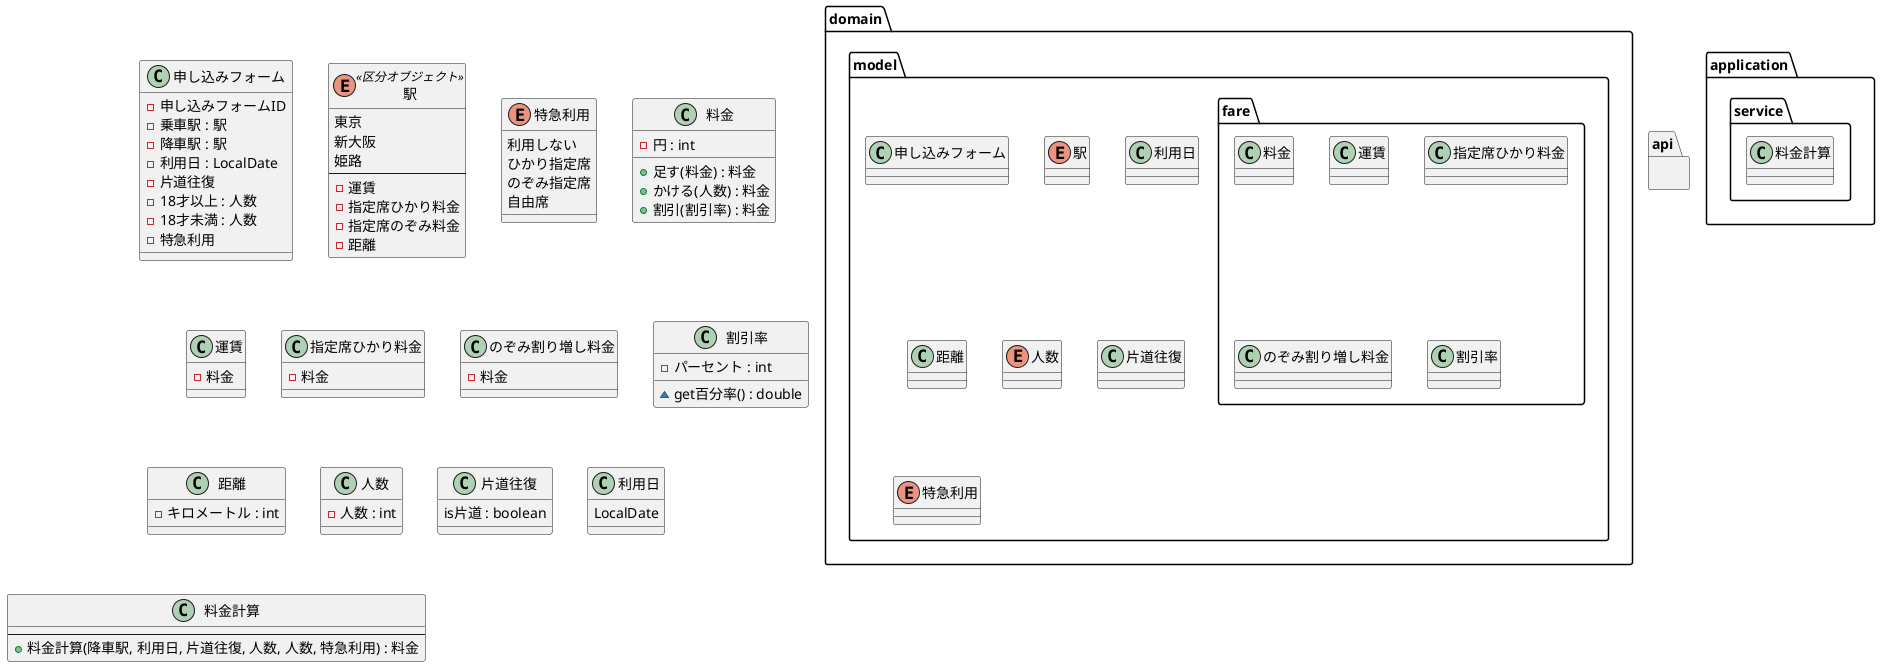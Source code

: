 @startuml

package domain {
    package model {

        class 申し込みフォーム
        enum 駅
        package fare {
            class 料金
            class 運賃
            class 指定席ひかり料金
            class のぞみ割り増し料金
            class 割引率
        }
        class 利用日
        class 距離
        enum 人数
        class 片道往復
        enum 特急利用
    }

}

package application {
    package service {
        class 料金計算
    }
}

package api {
}

class 申し込みフォーム {
    - 申し込みフォームID
    - 乗車駅 : 駅
    - 降車駅 : 駅
    - 利用日 : LocalDate
    - 片道往復
    - 18才以上 : 人数
    - 18才未満 : 人数
    - 特急利用


}
enum 駅 <<区分オブジェクト>> {
    東京
    新大阪
    姫路
    --
    - 運賃
    - 指定席ひかり料金
    - 指定席のぞみ料金
    - 距離
}
enum 特急利用 {
    利用しない
    ひかり指定席
    のぞみ指定席
    自由席
}
class 料金 {
    - 円 : int

    + 足す(料金) : 料金
    + かける(人数) : 料金
    + 割引(割引率) : 料金
}
class 運賃 {
    - 料金

}
class 指定席ひかり料金 {
    - 料金

}
class のぞみ割り増し料金 {
    - 料金

}
class 割引率 {
    - パーセント : int

    ~ get百分率() : double
}
class 距離 {
    - キロメートル : int
}
class 人数 {
    - 人数 : int
}
class 片道往復 {
    is片道 : boolean
}
class 利用日 {
    LocalDate
}

class 料金計算 {
    --
    + 料金計算(降車駅, 利用日, 片道往復, 人数, 人数, 特急利用) : 料金
}

@enduml